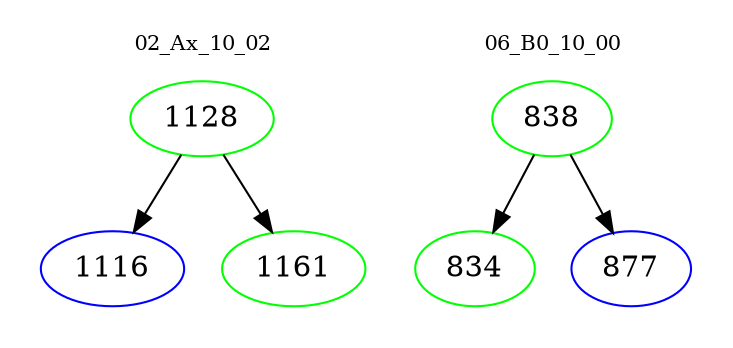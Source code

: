 digraph{
subgraph cluster_0 {
color = white
label = "02_Ax_10_02";
fontsize=10;
T0_1128 [label="1128", color="green"]
T0_1128 -> T0_1116 [color="black"]
T0_1116 [label="1116", color="blue"]
T0_1128 -> T0_1161 [color="black"]
T0_1161 [label="1161", color="green"]
}
subgraph cluster_1 {
color = white
label = "06_B0_10_00";
fontsize=10;
T1_838 [label="838", color="green"]
T1_838 -> T1_834 [color="black"]
T1_834 [label="834", color="green"]
T1_838 -> T1_877 [color="black"]
T1_877 [label="877", color="blue"]
}
}
